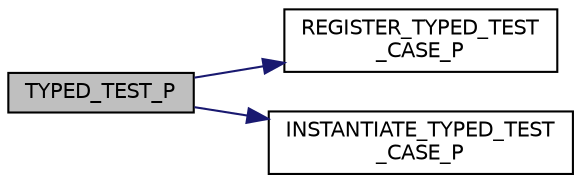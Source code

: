 digraph "TYPED_TEST_P"
{
  edge [fontname="Helvetica",fontsize="10",labelfontname="Helvetica",labelfontsize="10"];
  node [fontname="Helvetica",fontsize="10",shape=record];
  rankdir="LR";
  Node129 [label="TYPED_TEST_P",height=0.2,width=0.4,color="black", fillcolor="grey75", style="filled", fontcolor="black"];
  Node129 -> Node130 [color="midnightblue",fontsize="10",style="solid",fontname="Helvetica"];
  Node130 [label="REGISTER_TYPED_TEST\l_CASE_P",height=0.2,width=0.4,color="black", fillcolor="white", style="filled",URL="$d4/d08/gtest__list__tests__unittest___8cc.html#a3316a9dc1c581f96a50ec10e0c116e5c"];
  Node129 -> Node131 [color="midnightblue",fontsize="10",style="solid",fontname="Helvetica"];
  Node131 [label="INSTANTIATE_TYPED_TEST\l_CASE_P",height=0.2,width=0.4,color="black", fillcolor="white", style="filled",URL="$d4/d08/gtest__list__tests__unittest___8cc.html#abace4e22d147fb69e2be527b355a2316"];
}
